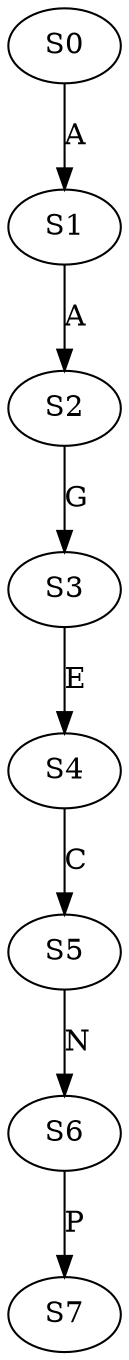strict digraph  {
	S0 -> S1 [ label = A ];
	S1 -> S2 [ label = A ];
	S2 -> S3 [ label = G ];
	S3 -> S4 [ label = E ];
	S4 -> S5 [ label = C ];
	S5 -> S6 [ label = N ];
	S6 -> S7 [ label = P ];
}

